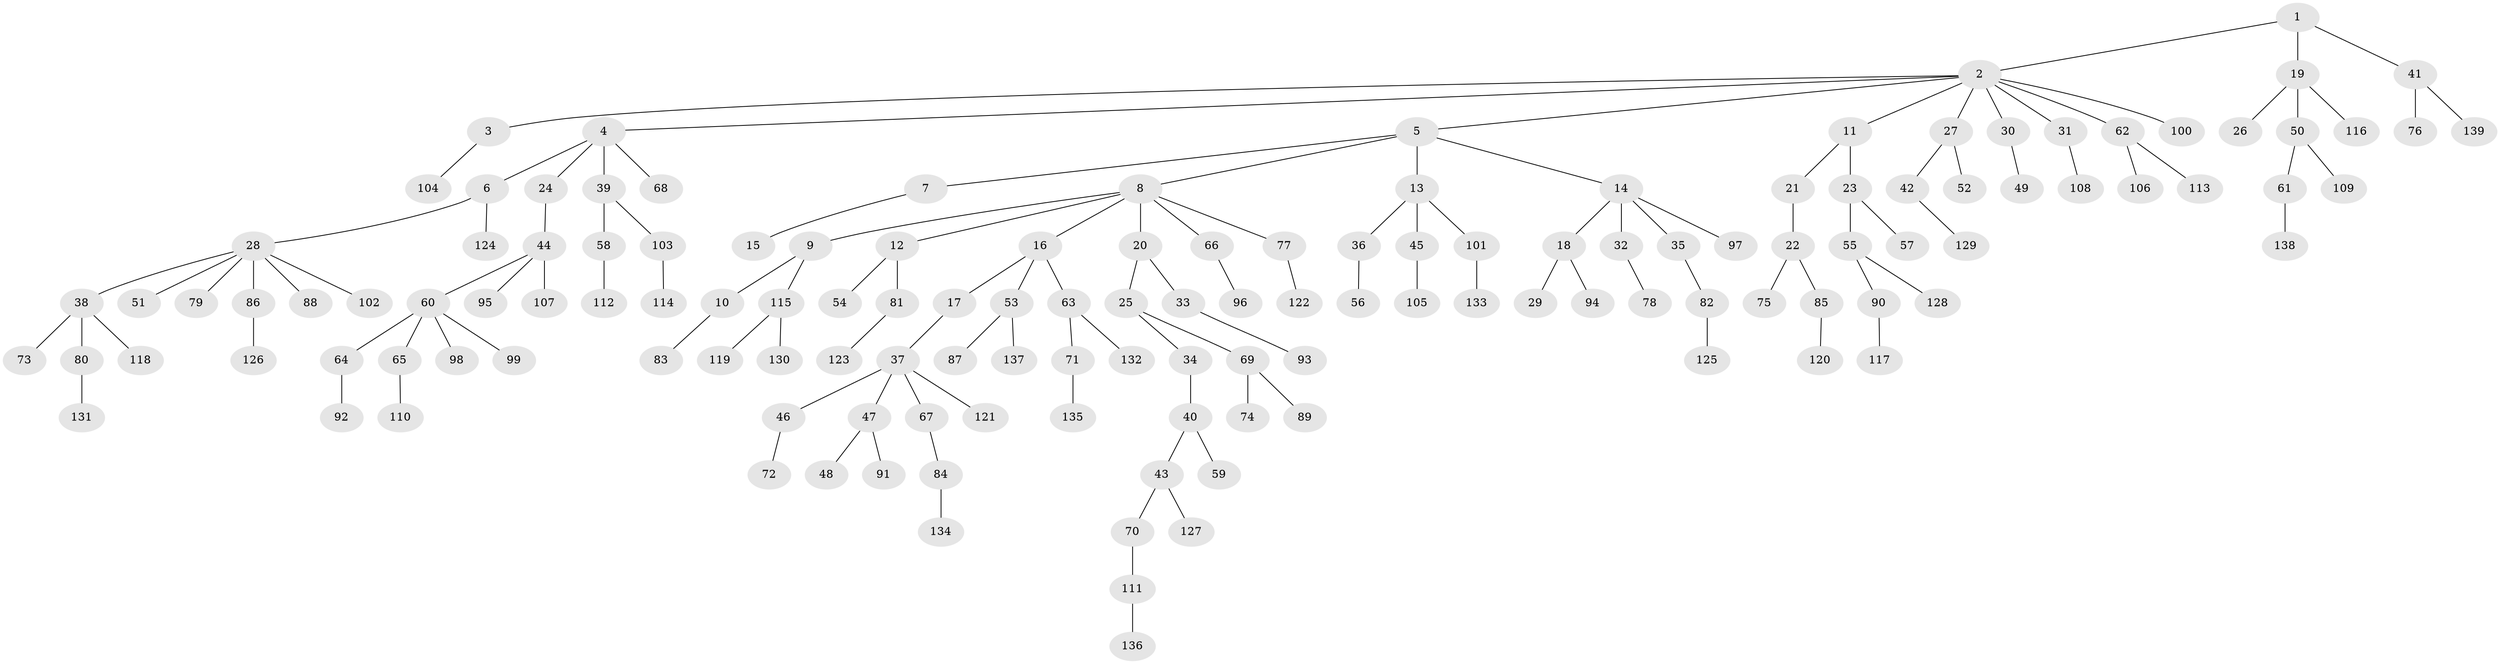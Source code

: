 // Generated by graph-tools (version 1.1) at 2025/26/03/09/25 03:26:32]
// undirected, 139 vertices, 138 edges
graph export_dot {
graph [start="1"]
  node [color=gray90,style=filled];
  1;
  2;
  3;
  4;
  5;
  6;
  7;
  8;
  9;
  10;
  11;
  12;
  13;
  14;
  15;
  16;
  17;
  18;
  19;
  20;
  21;
  22;
  23;
  24;
  25;
  26;
  27;
  28;
  29;
  30;
  31;
  32;
  33;
  34;
  35;
  36;
  37;
  38;
  39;
  40;
  41;
  42;
  43;
  44;
  45;
  46;
  47;
  48;
  49;
  50;
  51;
  52;
  53;
  54;
  55;
  56;
  57;
  58;
  59;
  60;
  61;
  62;
  63;
  64;
  65;
  66;
  67;
  68;
  69;
  70;
  71;
  72;
  73;
  74;
  75;
  76;
  77;
  78;
  79;
  80;
  81;
  82;
  83;
  84;
  85;
  86;
  87;
  88;
  89;
  90;
  91;
  92;
  93;
  94;
  95;
  96;
  97;
  98;
  99;
  100;
  101;
  102;
  103;
  104;
  105;
  106;
  107;
  108;
  109;
  110;
  111;
  112;
  113;
  114;
  115;
  116;
  117;
  118;
  119;
  120;
  121;
  122;
  123;
  124;
  125;
  126;
  127;
  128;
  129;
  130;
  131;
  132;
  133;
  134;
  135;
  136;
  137;
  138;
  139;
  1 -- 2;
  1 -- 19;
  1 -- 41;
  2 -- 3;
  2 -- 4;
  2 -- 5;
  2 -- 11;
  2 -- 27;
  2 -- 30;
  2 -- 31;
  2 -- 62;
  2 -- 100;
  3 -- 104;
  4 -- 6;
  4 -- 24;
  4 -- 39;
  4 -- 68;
  5 -- 7;
  5 -- 8;
  5 -- 13;
  5 -- 14;
  6 -- 28;
  6 -- 124;
  7 -- 15;
  8 -- 9;
  8 -- 12;
  8 -- 16;
  8 -- 20;
  8 -- 66;
  8 -- 77;
  9 -- 10;
  9 -- 115;
  10 -- 83;
  11 -- 21;
  11 -- 23;
  12 -- 54;
  12 -- 81;
  13 -- 36;
  13 -- 45;
  13 -- 101;
  14 -- 18;
  14 -- 32;
  14 -- 35;
  14 -- 97;
  16 -- 17;
  16 -- 53;
  16 -- 63;
  17 -- 37;
  18 -- 29;
  18 -- 94;
  19 -- 26;
  19 -- 50;
  19 -- 116;
  20 -- 25;
  20 -- 33;
  21 -- 22;
  22 -- 75;
  22 -- 85;
  23 -- 55;
  23 -- 57;
  24 -- 44;
  25 -- 34;
  25 -- 69;
  27 -- 42;
  27 -- 52;
  28 -- 38;
  28 -- 51;
  28 -- 79;
  28 -- 86;
  28 -- 88;
  28 -- 102;
  30 -- 49;
  31 -- 108;
  32 -- 78;
  33 -- 93;
  34 -- 40;
  35 -- 82;
  36 -- 56;
  37 -- 46;
  37 -- 47;
  37 -- 67;
  37 -- 121;
  38 -- 73;
  38 -- 80;
  38 -- 118;
  39 -- 58;
  39 -- 103;
  40 -- 43;
  40 -- 59;
  41 -- 76;
  41 -- 139;
  42 -- 129;
  43 -- 70;
  43 -- 127;
  44 -- 60;
  44 -- 95;
  44 -- 107;
  45 -- 105;
  46 -- 72;
  47 -- 48;
  47 -- 91;
  50 -- 61;
  50 -- 109;
  53 -- 87;
  53 -- 137;
  55 -- 90;
  55 -- 128;
  58 -- 112;
  60 -- 64;
  60 -- 65;
  60 -- 98;
  60 -- 99;
  61 -- 138;
  62 -- 106;
  62 -- 113;
  63 -- 71;
  63 -- 132;
  64 -- 92;
  65 -- 110;
  66 -- 96;
  67 -- 84;
  69 -- 74;
  69 -- 89;
  70 -- 111;
  71 -- 135;
  77 -- 122;
  80 -- 131;
  81 -- 123;
  82 -- 125;
  84 -- 134;
  85 -- 120;
  86 -- 126;
  90 -- 117;
  101 -- 133;
  103 -- 114;
  111 -- 136;
  115 -- 119;
  115 -- 130;
}
